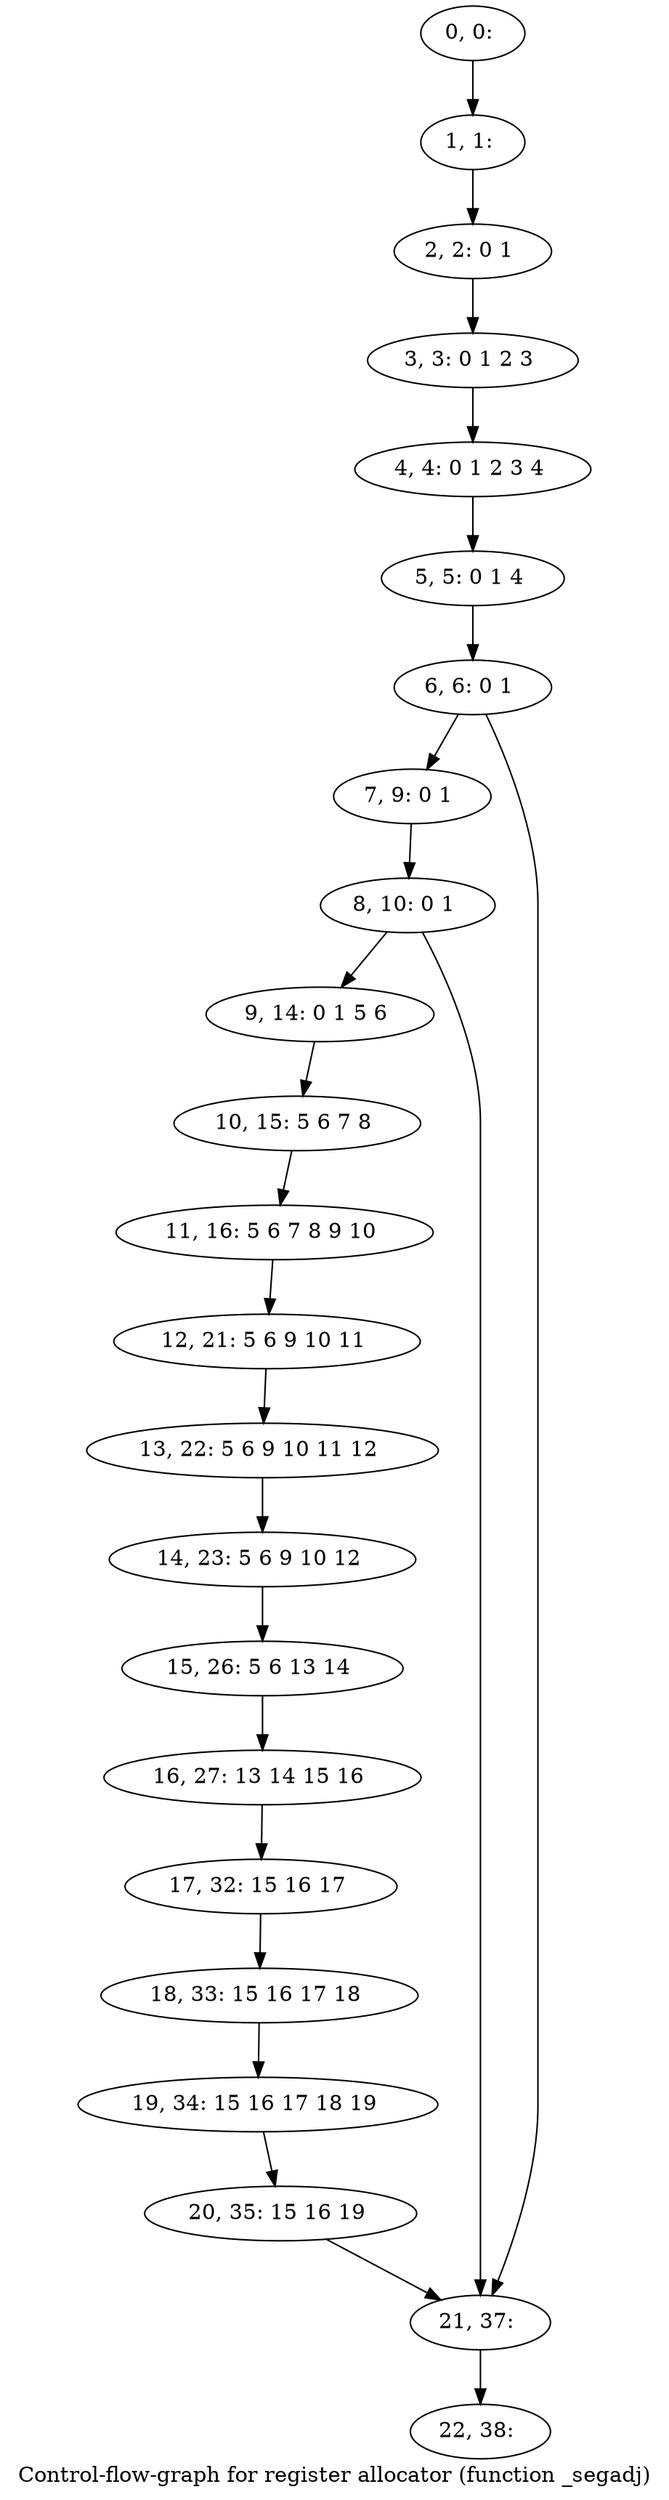 digraph G {
graph [label="Control-flow-graph for register allocator (function _segadj)"]
0[label="0, 0: "];
1[label="1, 1: "];
2[label="2, 2: 0 1 "];
3[label="3, 3: 0 1 2 3 "];
4[label="4, 4: 0 1 2 3 4 "];
5[label="5, 5: 0 1 4 "];
6[label="6, 6: 0 1 "];
7[label="7, 9: 0 1 "];
8[label="8, 10: 0 1 "];
9[label="9, 14: 0 1 5 6 "];
10[label="10, 15: 5 6 7 8 "];
11[label="11, 16: 5 6 7 8 9 10 "];
12[label="12, 21: 5 6 9 10 11 "];
13[label="13, 22: 5 6 9 10 11 12 "];
14[label="14, 23: 5 6 9 10 12 "];
15[label="15, 26: 5 6 13 14 "];
16[label="16, 27: 13 14 15 16 "];
17[label="17, 32: 15 16 17 "];
18[label="18, 33: 15 16 17 18 "];
19[label="19, 34: 15 16 17 18 19 "];
20[label="20, 35: 15 16 19 "];
21[label="21, 37: "];
22[label="22, 38: "];
0->1 ;
1->2 ;
2->3 ;
3->4 ;
4->5 ;
5->6 ;
6->7 ;
6->21 ;
7->8 ;
8->9 ;
8->21 ;
9->10 ;
10->11 ;
11->12 ;
12->13 ;
13->14 ;
14->15 ;
15->16 ;
16->17 ;
17->18 ;
18->19 ;
19->20 ;
20->21 ;
21->22 ;
}
